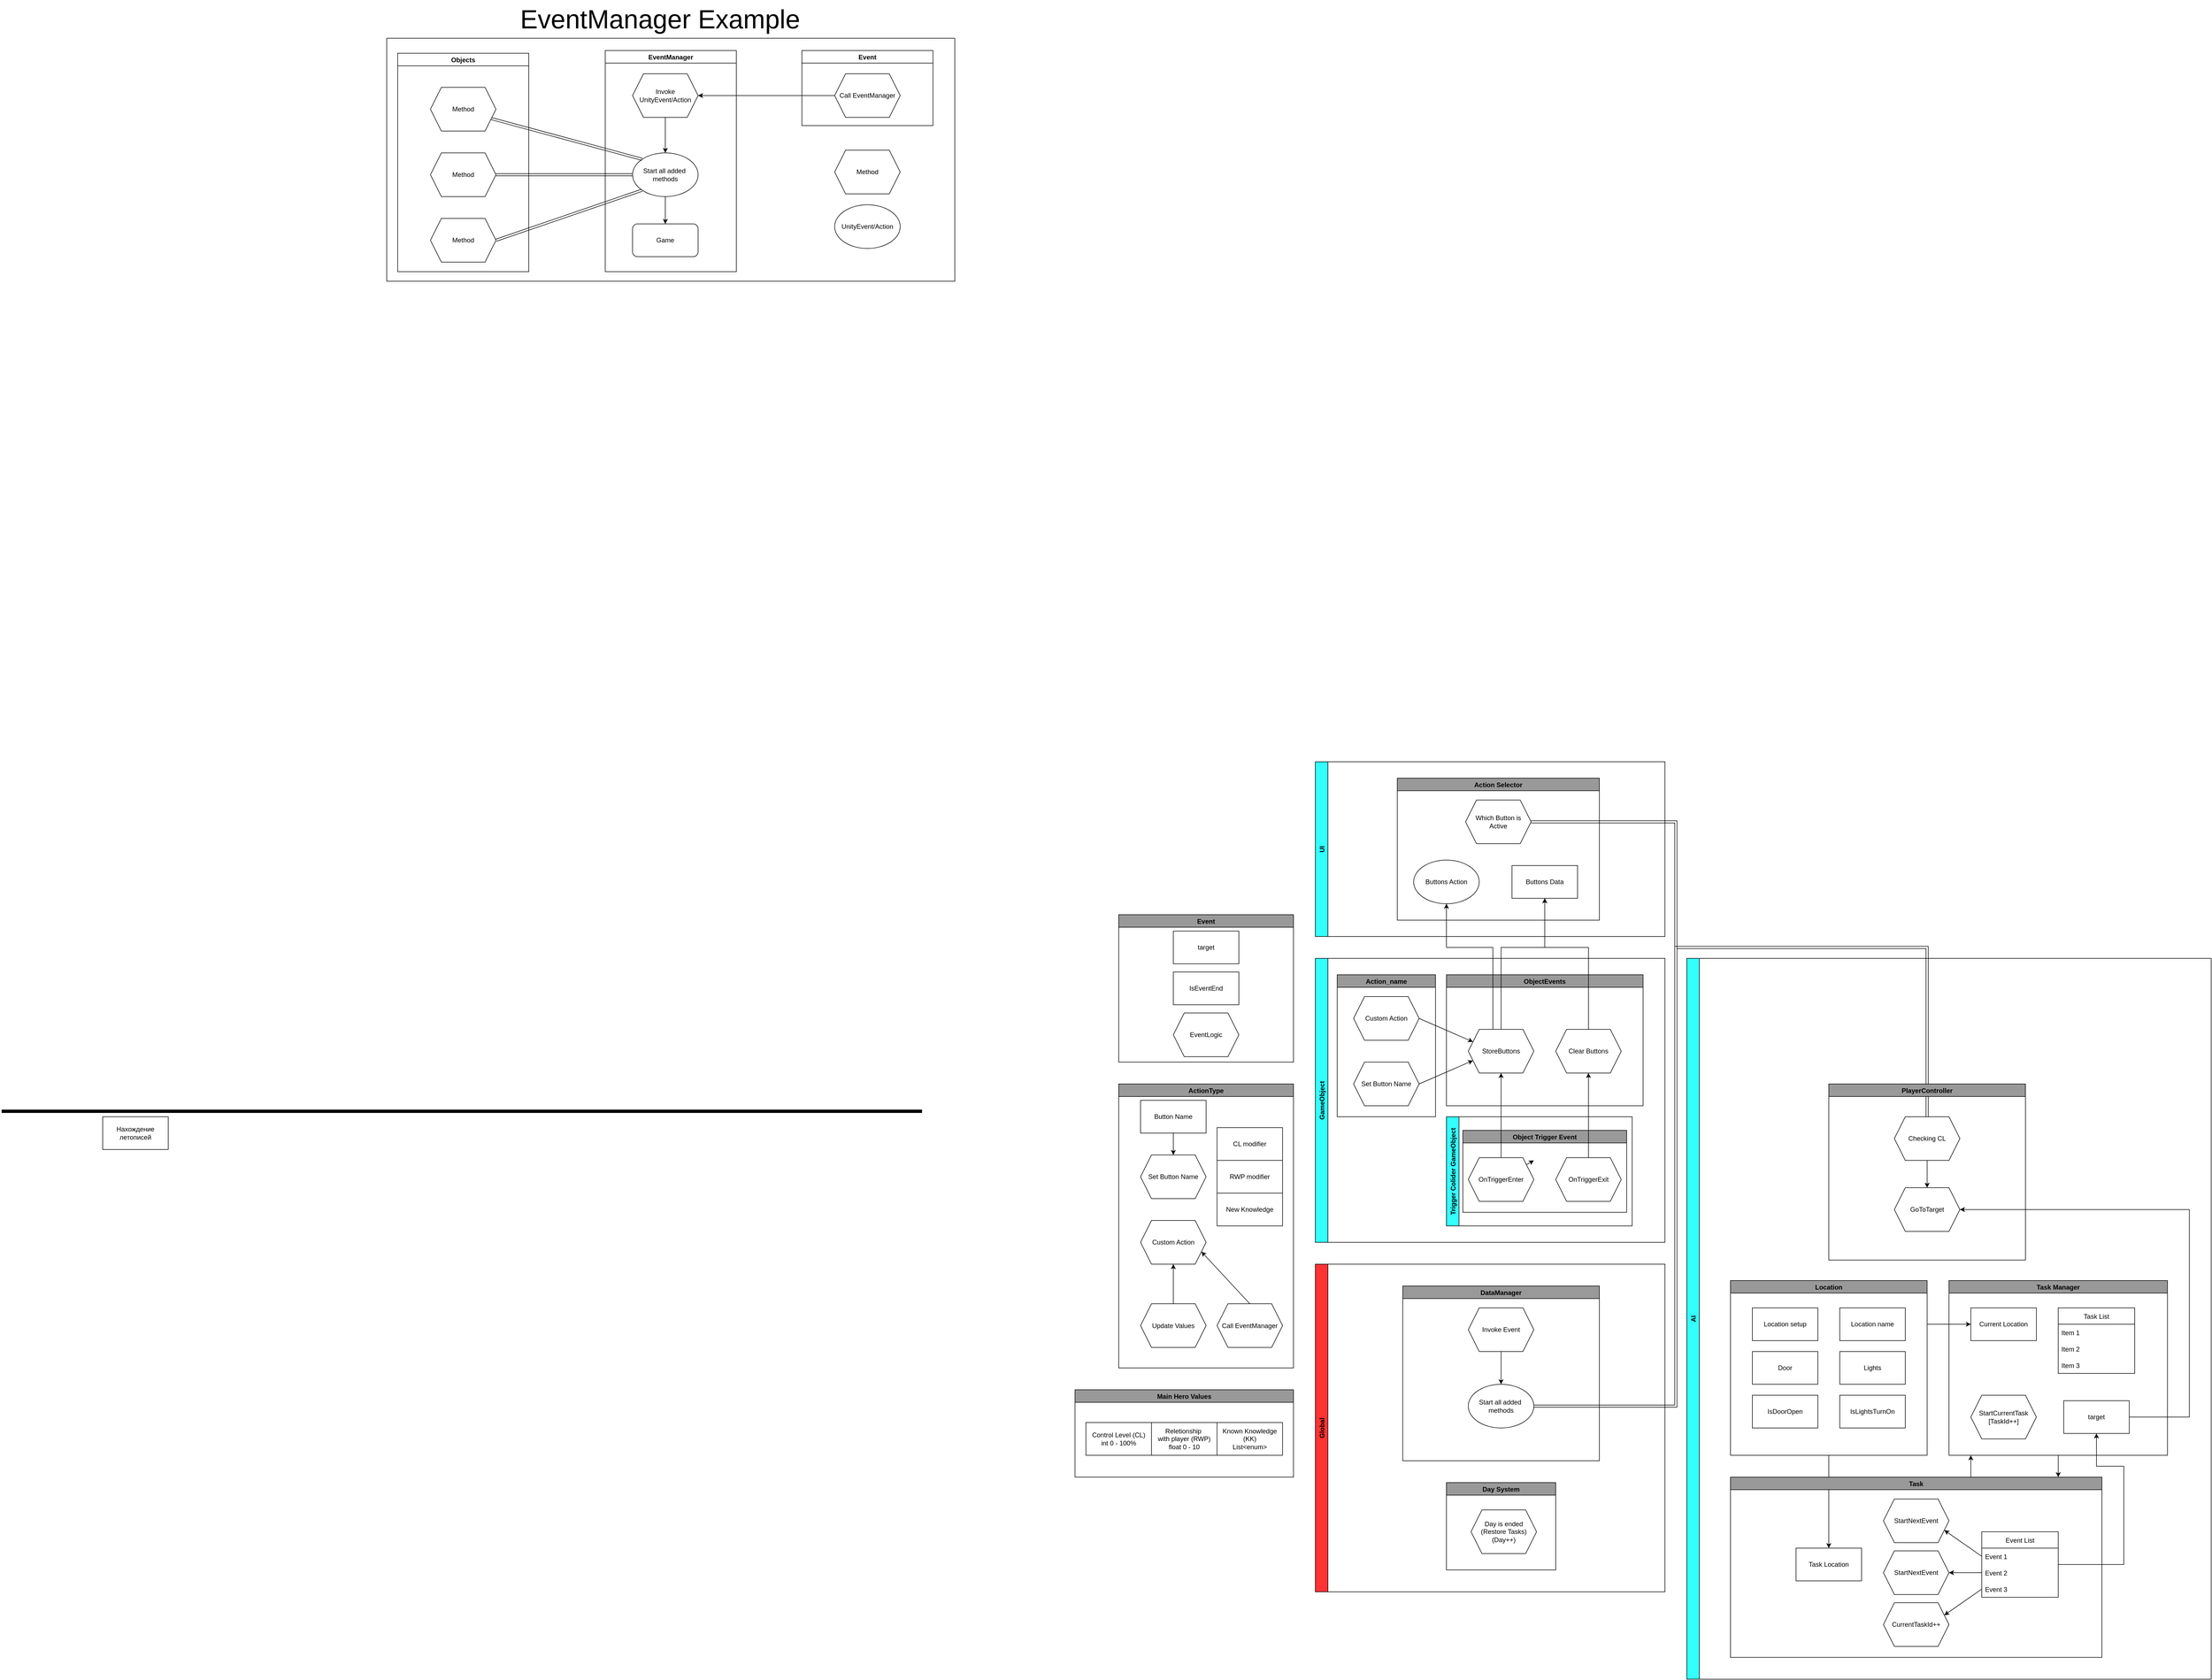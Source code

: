 <mxfile version="20.3.0" type="device"><diagram id="lPKRTiwtUyVmsCoHk_Xw" name="Страница 1"><mxGraphModel dx="3649" dy="3223" grid="1" gridSize="10" guides="1" tooltips="1" connect="1" arrows="1" fold="1" page="1" pageScale="1" pageWidth="900" pageHeight="1600" math="0" shadow="0"><root><mxCell id="0"/><mxCell id="1" parent="0"/><mxCell id="B0YEfw5jrHPUX7GjNNcp-151" style="edgeStyle=orthogonalEdgeStyle;rounded=0;orthogonalLoop=1;jettySize=auto;html=1;entryX=1;entryY=0.5;entryDx=0;entryDy=0;fontSize=12;shape=link;fillColor=none;" parent="1" source="B0YEfw5jrHPUX7GjNNcp-140" target="B0YEfw5jrHPUX7GjNNcp-142" edge="1"><mxGeometry relative="1" as="geometry"><Array as="points"><mxPoint x="2920" y="580"/><mxPoint x="2460" y="580"/><mxPoint x="2460" y="1420"/></Array></mxGeometry></mxCell><mxCell id="un9LBxdMLI8_wAZQmWFH-18" value="" style="endArrow=none;html=1;rounded=0;strokeWidth=6;" parent="1" edge="1"><mxGeometry width="50" height="50" relative="1" as="geometry"><mxPoint x="-605" y="880" as="sourcePoint"/><mxPoint x="1080" y="880" as="targetPoint"/></mxGeometry></mxCell><mxCell id="un9LBxdMLI8_wAZQmWFH-19" value="Нахождение летописей" style="rounded=0;whiteSpace=wrap;html=1;comic=0;" parent="1" vertex="1"><mxGeometry x="-420" y="890" width="120" height="60" as="geometry"/></mxCell><mxCell id="B0YEfw5jrHPUX7GjNNcp-59" value="" style="swimlane;startSize=0;" parent="1" vertex="1"><mxGeometry x="100" y="-1085" width="1040" height="445" as="geometry"/></mxCell><mxCell id="B0YEfw5jrHPUX7GjNNcp-63" value="UnityEvent/Action" style="ellipse;whiteSpace=wrap;html=1;fontSize=12;" parent="B0YEfw5jrHPUX7GjNNcp-59" vertex="1"><mxGeometry x="820" y="305" width="120" height="80" as="geometry"/></mxCell><mxCell id="B0YEfw5jrHPUX7GjNNcp-64" value="Method" style="shape=hexagon;perimeter=hexagonPerimeter2;whiteSpace=wrap;html=1;fixedSize=1;fontSize=12;" parent="B0YEfw5jrHPUX7GjNNcp-59" vertex="1"><mxGeometry x="820" y="205" width="120" height="80" as="geometry"/></mxCell><mxCell id="B0YEfw5jrHPUX7GjNNcp-68" style="edgeStyle=none;shape=link;rounded=0;orthogonalLoop=1;jettySize=auto;html=1;exitX=1;exitY=0.5;exitDx=0;exitDy=0;entryX=0;entryY=1;entryDx=0;entryDy=0;fontSize=12;" parent="B0YEfw5jrHPUX7GjNNcp-59" source="B0YEfw5jrHPUX7GjNNcp-65" target="B0YEfw5jrHPUX7GjNNcp-6" edge="1"><mxGeometry relative="1" as="geometry"/></mxCell><mxCell id="B0YEfw5jrHPUX7GjNNcp-65" value="Method" style="shape=hexagon;perimeter=hexagonPerimeter2;whiteSpace=wrap;html=1;fixedSize=1;" parent="B0YEfw5jrHPUX7GjNNcp-59" vertex="1"><mxGeometry x="80" y="330" width="120" height="80" as="geometry"/></mxCell><mxCell id="B0YEfw5jrHPUX7GjNNcp-67" style="edgeStyle=none;rounded=0;orthogonalLoop=1;jettySize=auto;html=1;exitX=1;exitY=0.5;exitDx=0;exitDy=0;entryX=0;entryY=0.5;entryDx=0;entryDy=0;fontSize=12;shape=link;" parent="B0YEfw5jrHPUX7GjNNcp-59" source="B0YEfw5jrHPUX7GjNNcp-66" target="B0YEfw5jrHPUX7GjNNcp-6" edge="1"><mxGeometry relative="1" as="geometry"/></mxCell><mxCell id="B0YEfw5jrHPUX7GjNNcp-66" value="Method" style="shape=hexagon;perimeter=hexagonPerimeter2;whiteSpace=wrap;html=1;fixedSize=1;" parent="B0YEfw5jrHPUX7GjNNcp-59" vertex="1"><mxGeometry x="80" y="210" width="120" height="80" as="geometry"/></mxCell><mxCell id="B0YEfw5jrHPUX7GjNNcp-3" value="Method" style="shape=hexagon;perimeter=hexagonPerimeter2;whiteSpace=wrap;html=1;fixedSize=1;" parent="B0YEfw5jrHPUX7GjNNcp-59" vertex="1"><mxGeometry x="80" y="90" width="120" height="80" as="geometry"/></mxCell><mxCell id="B0YEfw5jrHPUX7GjNNcp-36" value="Invoke&lt;br&gt;UnityEvent/Action" style="shape=hexagon;perimeter=hexagonPerimeter2;whiteSpace=wrap;html=1;fixedSize=1;" parent="B0YEfw5jrHPUX7GjNNcp-59" vertex="1"><mxGeometry x="450" y="65" width="120" height="80" as="geometry"/></mxCell><mxCell id="B0YEfw5jrHPUX7GjNNcp-6" value="Start all added&amp;nbsp;&lt;br&gt;methods" style="ellipse;whiteSpace=wrap;html=1;" parent="B0YEfw5jrHPUX7GjNNcp-59" vertex="1"><mxGeometry x="450" y="210" width="120" height="80" as="geometry"/></mxCell><mxCell id="B0YEfw5jrHPUX7GjNNcp-40" style="edgeStyle=none;rounded=0;orthogonalLoop=1;jettySize=auto;html=1;shape=link;exitX=1;exitY=0.75;exitDx=0;exitDy=0;entryX=0;entryY=0;entryDx=0;entryDy=0;" parent="B0YEfw5jrHPUX7GjNNcp-59" source="B0YEfw5jrHPUX7GjNNcp-3" target="B0YEfw5jrHPUX7GjNNcp-6" edge="1"><mxGeometry relative="1" as="geometry"><mxPoint x="200" y="215" as="sourcePoint"/><mxPoint x="460" y="220" as="targetPoint"/></mxGeometry></mxCell><mxCell id="B0YEfw5jrHPUX7GjNNcp-41" style="edgeStyle=none;rounded=0;orthogonalLoop=1;jettySize=auto;html=1;entryX=0.5;entryY=0;entryDx=0;entryDy=0;" parent="B0YEfw5jrHPUX7GjNNcp-59" source="B0YEfw5jrHPUX7GjNNcp-36" target="B0YEfw5jrHPUX7GjNNcp-6" edge="1"><mxGeometry relative="1" as="geometry"/></mxCell><mxCell id="B0YEfw5jrHPUX7GjNNcp-15" value="Game" style="rounded=1;whiteSpace=wrap;html=1;" parent="B0YEfw5jrHPUX7GjNNcp-59" vertex="1"><mxGeometry x="450" y="340" width="120" height="60" as="geometry"/></mxCell><mxCell id="B0YEfw5jrHPUX7GjNNcp-42" style="edgeStyle=none;rounded=0;orthogonalLoop=1;jettySize=auto;html=1;exitX=0.5;exitY=1;exitDx=0;exitDy=0;entryX=0.5;entryY=0;entryDx=0;entryDy=0;" parent="B0YEfw5jrHPUX7GjNNcp-59" source="B0YEfw5jrHPUX7GjNNcp-6" target="B0YEfw5jrHPUX7GjNNcp-15" edge="1"><mxGeometry relative="1" as="geometry"/></mxCell><mxCell id="B0YEfw5jrHPUX7GjNNcp-55" style="edgeStyle=none;rounded=0;orthogonalLoop=1;jettySize=auto;html=1;entryX=1;entryY=0.5;entryDx=0;entryDy=0;exitX=0;exitY=0.5;exitDx=0;exitDy=0;" parent="B0YEfw5jrHPUX7GjNNcp-59" source="B0YEfw5jrHPUX7GjNNcp-203" target="B0YEfw5jrHPUX7GjNNcp-36" edge="1"><mxGeometry relative="1" as="geometry"><mxPoint x="805" y="105" as="sourcePoint"/></mxGeometry></mxCell><mxCell id="B0YEfw5jrHPUX7GjNNcp-87" value="Objects" style="swimlane;fontSize=12;" parent="B0YEfw5jrHPUX7GjNNcp-59" vertex="1"><mxGeometry x="20" y="27.5" width="240" height="400" as="geometry"/></mxCell><mxCell id="B0YEfw5jrHPUX7GjNNcp-88" value="EventManager" style="swimlane;fontSize=12;" parent="B0YEfw5jrHPUX7GjNNcp-59" vertex="1"><mxGeometry x="400" y="22.5" width="240" height="405" as="geometry"/></mxCell><mxCell id="B0YEfw5jrHPUX7GjNNcp-89" value="Event" style="swimlane;fontSize=12;startSize=23;" parent="B0YEfw5jrHPUX7GjNNcp-59" vertex="1"><mxGeometry x="760" y="22.5" width="240" height="137.5" as="geometry"/></mxCell><mxCell id="B0YEfw5jrHPUX7GjNNcp-203" value="Call EventManager" style="shape=hexagon;perimeter=hexagonPerimeter2;whiteSpace=wrap;html=1;fixedSize=1;fontSize=12;" parent="B0YEfw5jrHPUX7GjNNcp-89" vertex="1"><mxGeometry x="60" y="42.5" width="120" height="80" as="geometry"/></mxCell><mxCell id="B0YEfw5jrHPUX7GjNNcp-60" value="&lt;font style=&quot;font-size: 48px;&quot;&gt;EventManager Example&lt;/font&gt;" style="text;html=1;align=center;verticalAlign=middle;resizable=0;points=[];autosize=1;strokeColor=none;fillColor=none;" parent="1" vertex="1"><mxGeometry x="330" y="-1155" width="540" height="70" as="geometry"/></mxCell><mxCell id="B0YEfw5jrHPUX7GjNNcp-69" style="edgeStyle=none;shape=link;rounded=0;orthogonalLoop=1;jettySize=auto;html=1;exitX=0.75;exitY=1;exitDx=0;exitDy=0;fontSize=12;" parent="1" source="B0YEfw5jrHPUX7GjNNcp-59" target="B0YEfw5jrHPUX7GjNNcp-59" edge="1"><mxGeometry relative="1" as="geometry"/></mxCell><mxCell id="B0YEfw5jrHPUX7GjNNcp-80" style="edgeStyle=none;shape=link;rounded=0;orthogonalLoop=1;jettySize=auto;html=1;exitX=0;exitY=0.5;exitDx=0;exitDy=0;fontSize=12;" parent="1" edge="1"><mxGeometry relative="1" as="geometry"><mxPoint x="1180" y="50" as="sourcePoint"/><mxPoint x="1180" y="50" as="targetPoint"/></mxGeometry></mxCell><mxCell id="B0YEfw5jrHPUX7GjNNcp-131" value="ActionType" style="swimlane;fontSize=12;fillColor=#999999;" parent="1" vertex="1"><mxGeometry x="1440" y="830" width="320" height="520" as="geometry"><mxRectangle x="1400" y="270" width="70" height="30" as="alternateBounds"/></mxGeometry></mxCell><mxCell id="B0YEfw5jrHPUX7GjNNcp-192" value="CL modifier" style="rounded=0;whiteSpace=wrap;html=1;fontSize=12;" parent="B0YEfw5jrHPUX7GjNNcp-131" vertex="1"><mxGeometry x="180" y="80" width="120" height="60" as="geometry"/></mxCell><mxCell id="B0YEfw5jrHPUX7GjNNcp-193" value="RWP modifier" style="rounded=0;whiteSpace=wrap;html=1;fontSize=12;" parent="B0YEfw5jrHPUX7GjNNcp-131" vertex="1"><mxGeometry x="180" y="140" width="120" height="60" as="geometry"/></mxCell><mxCell id="B0YEfw5jrHPUX7GjNNcp-194" value="New Knowledge" style="rounded=0;whiteSpace=wrap;html=1;fontSize=12;" parent="B0YEfw5jrHPUX7GjNNcp-131" vertex="1"><mxGeometry x="180" y="200" width="120" height="60" as="geometry"/></mxCell><mxCell id="DvD6E91vXuzFVZVfC1Ab-20" style="edgeStyle=orthogonalEdgeStyle;rounded=0;orthogonalLoop=1;jettySize=auto;html=1;" parent="B0YEfw5jrHPUX7GjNNcp-131" source="B0YEfw5jrHPUX7GjNNcp-241" target="B0YEfw5jrHPUX7GjNNcp-337" edge="1"><mxGeometry relative="1" as="geometry"/></mxCell><mxCell id="B0YEfw5jrHPUX7GjNNcp-241" value="Update Values" style="shape=hexagon;perimeter=hexagonPerimeter2;whiteSpace=wrap;html=1;fixedSize=1;fontSize=12;" parent="B0YEfw5jrHPUX7GjNNcp-131" vertex="1"><mxGeometry x="40" y="402.5" width="120" height="80" as="geometry"/></mxCell><mxCell id="B0YEfw5jrHPUX7GjNNcp-337" value="Custom Action" style="shape=hexagon;perimeter=hexagonPerimeter2;whiteSpace=wrap;html=1;fixedSize=1;fontSize=12;" parent="B0YEfw5jrHPUX7GjNNcp-131" vertex="1"><mxGeometry x="40" y="250" width="120" height="80" as="geometry"/></mxCell><mxCell id="DvD6E91vXuzFVZVfC1Ab-57" style="edgeStyle=none;rounded=0;orthogonalLoop=1;jettySize=auto;html=1;entryX=1;entryY=0.75;entryDx=0;entryDy=0;exitX=0.5;exitY=0;exitDx=0;exitDy=0;" parent="B0YEfw5jrHPUX7GjNNcp-131" source="B0YEfw5jrHPUX7GjNNcp-344" target="B0YEfw5jrHPUX7GjNNcp-337" edge="1"><mxGeometry relative="1" as="geometry"/></mxCell><mxCell id="B0YEfw5jrHPUX7GjNNcp-344" value="Call EventManager" style="shape=hexagon;perimeter=hexagonPerimeter2;whiteSpace=wrap;html=1;fixedSize=1;fontSize=12;" parent="B0YEfw5jrHPUX7GjNNcp-131" vertex="1"><mxGeometry x="180" y="402.5" width="120" height="80" as="geometry"/></mxCell><mxCell id="DvD6E91vXuzFVZVfC1Ab-25" style="edgeStyle=none;rounded=0;orthogonalLoop=1;jettySize=auto;html=1;entryX=0.5;entryY=0;entryDx=0;entryDy=0;" parent="B0YEfw5jrHPUX7GjNNcp-131" source="DvD6E91vXuzFVZVfC1Ab-23" target="DvD6E91vXuzFVZVfC1Ab-24" edge="1"><mxGeometry relative="1" as="geometry"/></mxCell><mxCell id="DvD6E91vXuzFVZVfC1Ab-23" value="Button Name" style="rounded=0;whiteSpace=wrap;html=1;" parent="B0YEfw5jrHPUX7GjNNcp-131" vertex="1"><mxGeometry x="40" y="30" width="120" height="60" as="geometry"/></mxCell><mxCell id="DvD6E91vXuzFVZVfC1Ab-24" value="Set Button Name" style="shape=hexagon;perimeter=hexagonPerimeter2;whiteSpace=wrap;html=1;fixedSize=1;" parent="B0YEfw5jrHPUX7GjNNcp-131" vertex="1"><mxGeometry x="40" y="130" width="120" height="80" as="geometry"/></mxCell><mxCell id="B0YEfw5jrHPUX7GjNNcp-287" value="GameObject" style="swimlane;horizontal=0;fontSize=12;fillColor=#33FFFF;" parent="1" vertex="1"><mxGeometry x="1800" y="600" width="640" height="520" as="geometry"><mxRectangle x="2040" y="220" width="40" height="70" as="alternateBounds"/></mxGeometry></mxCell><mxCell id="B0YEfw5jrHPUX7GjNNcp-300" value="ObjectEvents" style="swimlane;fontSize=12;fillColor=#999999;" parent="B0YEfw5jrHPUX7GjNNcp-287" vertex="1"><mxGeometry x="240" y="30" width="360" height="240" as="geometry"/></mxCell><mxCell id="DvD6E91vXuzFVZVfC1Ab-2" value="StoreButtons" style="shape=hexagon;perimeter=hexagonPerimeter2;whiteSpace=wrap;html=1;fixedSize=1;" parent="B0YEfw5jrHPUX7GjNNcp-300" vertex="1"><mxGeometry x="40" y="100" width="120" height="80" as="geometry"/></mxCell><mxCell id="DvD6E91vXuzFVZVfC1Ab-106" value="Clear Buttons" style="shape=hexagon;perimeter=hexagonPerimeter2;whiteSpace=wrap;html=1;fixedSize=1;" parent="B0YEfw5jrHPUX7GjNNcp-300" vertex="1"><mxGeometry x="200" y="100" width="120" height="80" as="geometry"/></mxCell><mxCell id="B0YEfw5jrHPUX7GjNNcp-292" value="Action_name" style="swimlane;fontSize=12;fillColor=#999999;" parent="B0YEfw5jrHPUX7GjNNcp-287" vertex="1"><mxGeometry x="40" y="30" width="180" height="260" as="geometry"/></mxCell><mxCell id="B0YEfw5jrHPUX7GjNNcp-295" value="Custom Action" style="shape=hexagon;perimeter=hexagonPerimeter2;whiteSpace=wrap;html=1;fixedSize=1;fontSize=12;" parent="B0YEfw5jrHPUX7GjNNcp-292" vertex="1"><mxGeometry x="30" y="40" width="120" height="80" as="geometry"/></mxCell><mxCell id="DvD6E91vXuzFVZVfC1Ab-42" value="Set Button Name" style="shape=hexagon;perimeter=hexagonPerimeter2;whiteSpace=wrap;html=1;fixedSize=1;" parent="B0YEfw5jrHPUX7GjNNcp-292" vertex="1"><mxGeometry x="30" y="160" width="120" height="80" as="geometry"/></mxCell><mxCell id="DvD6E91vXuzFVZVfC1Ab-41" style="edgeStyle=none;rounded=0;orthogonalLoop=1;jettySize=auto;html=1;entryX=0;entryY=0.25;entryDx=0;entryDy=0;exitX=1;exitY=0.5;exitDx=0;exitDy=0;" parent="B0YEfw5jrHPUX7GjNNcp-287" source="B0YEfw5jrHPUX7GjNNcp-295" target="DvD6E91vXuzFVZVfC1Ab-2" edge="1"><mxGeometry relative="1" as="geometry"/></mxCell><mxCell id="DvD6E91vXuzFVZVfC1Ab-43" style="edgeStyle=none;rounded=0;orthogonalLoop=1;jettySize=auto;html=1;exitX=1;exitY=0.5;exitDx=0;exitDy=0;entryX=0;entryY=0.75;entryDx=0;entryDy=0;" parent="B0YEfw5jrHPUX7GjNNcp-287" source="DvD6E91vXuzFVZVfC1Ab-42" target="DvD6E91vXuzFVZVfC1Ab-2" edge="1"><mxGeometry relative="1" as="geometry"/></mxCell><mxCell id="DvD6E91vXuzFVZVfC1Ab-67" value="Trigger Colider GameObject" style="swimlane;horizontal=0;fillColor=#33FFFF;" parent="B0YEfw5jrHPUX7GjNNcp-287" vertex="1"><mxGeometry x="240" y="290" width="340" height="200" as="geometry"/></mxCell><mxCell id="DvD6E91vXuzFVZVfC1Ab-100" style="edgeStyle=none;rounded=0;orthogonalLoop=1;jettySize=auto;html=1;" parent="DvD6E91vXuzFVZVfC1Ab-67" source="DvD6E91vXuzFVZVfC1Ab-68" edge="1"><mxGeometry relative="1" as="geometry"><mxPoint x="160" y="80" as="targetPoint"/></mxGeometry></mxCell><mxCell id="DvD6E91vXuzFVZVfC1Ab-120" value="Object Trigger Event" style="swimlane;fillColor=#999999;" parent="DvD6E91vXuzFVZVfC1Ab-67" vertex="1"><mxGeometry x="30" y="25" width="300" height="150" as="geometry"/></mxCell><mxCell id="DvD6E91vXuzFVZVfC1Ab-68" value="OnTriggerEnter" style="shape=hexagon;perimeter=hexagonPerimeter2;whiteSpace=wrap;html=1;fixedSize=1;" parent="DvD6E91vXuzFVZVfC1Ab-120" vertex="1"><mxGeometry x="10" y="50" width="120" height="80" as="geometry"/></mxCell><mxCell id="DvD6E91vXuzFVZVfC1Ab-71" value="OnTriggerExit" style="shape=hexagon;perimeter=hexagonPerimeter2;whiteSpace=wrap;html=1;fixedSize=1;size=20;" parent="DvD6E91vXuzFVZVfC1Ab-120" vertex="1"><mxGeometry x="170" y="50" width="120" height="80" as="geometry"/></mxCell><mxCell id="DvD6E91vXuzFVZVfC1Ab-107" style="edgeStyle=none;rounded=0;orthogonalLoop=1;jettySize=auto;html=1;entryX=0.5;entryY=1;entryDx=0;entryDy=0;" parent="B0YEfw5jrHPUX7GjNNcp-287" source="DvD6E91vXuzFVZVfC1Ab-71" target="DvD6E91vXuzFVZVfC1Ab-106" edge="1"><mxGeometry relative="1" as="geometry"/></mxCell><mxCell id="DvD6E91vXuzFVZVfC1Ab-108" style="edgeStyle=none;rounded=0;orthogonalLoop=1;jettySize=auto;html=1;entryX=0.5;entryY=1;entryDx=0;entryDy=0;" parent="B0YEfw5jrHPUX7GjNNcp-287" source="DvD6E91vXuzFVZVfC1Ab-68" target="DvD6E91vXuzFVZVfC1Ab-2" edge="1"><mxGeometry relative="1" as="geometry"/></mxCell><mxCell id="DvD6E91vXuzFVZVfC1Ab-38" value="UI" style="swimlane;horizontal=0;fillColor=#33FFFF;" parent="1" vertex="1"><mxGeometry x="1800" y="240" width="640" height="320" as="geometry"/></mxCell><mxCell id="DvD6E91vXuzFVZVfC1Ab-39" value="Action Selector" style="swimlane;fillColor=#999999;" parent="DvD6E91vXuzFVZVfC1Ab-38" vertex="1"><mxGeometry x="150" y="30" width="370" height="260" as="geometry"/></mxCell><mxCell id="DvD6E91vXuzFVZVfC1Ab-40" value="Which Button is Active" style="shape=hexagon;perimeter=hexagonPerimeter2;whiteSpace=wrap;html=1;fixedSize=1;" parent="DvD6E91vXuzFVZVfC1Ab-39" vertex="1"><mxGeometry x="125" y="40" width="120" height="80" as="geometry"/></mxCell><mxCell id="DvD6E91vXuzFVZVfC1Ab-109" value="Buttons Data" style="rounded=0;whiteSpace=wrap;html=1;" parent="DvD6E91vXuzFVZVfC1Ab-39" vertex="1"><mxGeometry x="210" y="160" width="120" height="60" as="geometry"/></mxCell><mxCell id="DvD6E91vXuzFVZVfC1Ab-113" value="Buttons Action" style="ellipse;whiteSpace=wrap;html=1;" parent="DvD6E91vXuzFVZVfC1Ab-39" vertex="1"><mxGeometry x="30" y="150" width="120" height="80" as="geometry"/></mxCell><mxCell id="DvD6E91vXuzFVZVfC1Ab-110" style="edgeStyle=elbowEdgeStyle;rounded=0;orthogonalLoop=1;jettySize=auto;html=1;exitX=0.5;exitY=0;exitDx=0;exitDy=0;entryX=0.5;entryY=1;entryDx=0;entryDy=0;elbow=vertical;" parent="1" source="DvD6E91vXuzFVZVfC1Ab-2" target="DvD6E91vXuzFVZVfC1Ab-109" edge="1"><mxGeometry relative="1" as="geometry"><Array as="points"><mxPoint x="2150" y="580"/></Array></mxGeometry></mxCell><mxCell id="DvD6E91vXuzFVZVfC1Ab-111" style="edgeStyle=elbowEdgeStyle;rounded=0;orthogonalLoop=1;jettySize=auto;elbow=vertical;html=1;entryX=0.5;entryY=1;entryDx=0;entryDy=0;" parent="1" source="DvD6E91vXuzFVZVfC1Ab-106" target="DvD6E91vXuzFVZVfC1Ab-109" edge="1"><mxGeometry relative="1" as="geometry"><Array as="points"><mxPoint x="2300" y="580"/><mxPoint x="2270" y="620"/></Array></mxGeometry></mxCell><mxCell id="DvD6E91vXuzFVZVfC1Ab-114" style="edgeStyle=elbowEdgeStyle;rounded=0;orthogonalLoop=1;jettySize=auto;html=1;exitX=0.375;exitY=0;exitDx=0;exitDy=0;entryX=0.5;entryY=1;entryDx=0;entryDy=0;elbow=vertical;" parent="1" source="DvD6E91vXuzFVZVfC1Ab-2" target="DvD6E91vXuzFVZVfC1Ab-113" edge="1"><mxGeometry relative="1" as="geometry"><Array as="points"><mxPoint x="2070" y="580"/></Array></mxGeometry></mxCell><mxCell id="M5SdfvlStlQsSz6HaSyt-31" style="edgeStyle=none;rounded=0;orthogonalLoop=1;jettySize=auto;html=1;" parent="1" source="DvD6E91vXuzFVZVfC1Ab-126" edge="1"><mxGeometry relative="1" as="geometry"><mxPoint x="3160" y="1550" as="targetPoint"/></mxGeometry></mxCell><mxCell id="DvD6E91vXuzFVZVfC1Ab-126" value="Task Manager" style="swimlane;fillColor=#999999;" parent="1" vertex="1"><mxGeometry x="2960" y="1190" width="400" height="320" as="geometry"/></mxCell><mxCell id="M5SdfvlStlQsSz6HaSyt-6" style="edgeStyle=orthogonalEdgeStyle;rounded=0;orthogonalLoop=1;jettySize=auto;html=1;entryX=0.5;entryY=0;entryDx=0;entryDy=0;" parent="1" source="DvD6E91vXuzFVZVfC1Ab-133" target="M5SdfvlStlQsSz6HaSyt-1" edge="1"><mxGeometry relative="1" as="geometry"/></mxCell><mxCell id="M5SdfvlStlQsSz6HaSyt-27" style="edgeStyle=none;rounded=0;orthogonalLoop=1;jettySize=auto;html=1;exitX=1;exitY=0.25;exitDx=0;exitDy=0;entryX=0;entryY=0.5;entryDx=0;entryDy=0;" parent="1" source="DvD6E91vXuzFVZVfC1Ab-133" target="M5SdfvlStlQsSz6HaSyt-26" edge="1"><mxGeometry relative="1" as="geometry"/></mxCell><mxCell id="DvD6E91vXuzFVZVfC1Ab-133" value="Location" style="swimlane;fillColor=#999999;" parent="1" vertex="1"><mxGeometry x="2560" y="1190" width="360" height="320" as="geometry"/></mxCell><mxCell id="M5SdfvlStlQsSz6HaSyt-32" style="edgeStyle=none;rounded=0;orthogonalLoop=1;jettySize=auto;html=1;" parent="1" edge="1"><mxGeometry relative="1" as="geometry"><mxPoint x="3000" y="1510" as="targetPoint"/><mxPoint x="3000" y="1550" as="sourcePoint"/></mxGeometry></mxCell><mxCell id="DvD6E91vXuzFVZVfC1Ab-141" value="Task" style="swimlane;fillColor=#999999;" parent="1" vertex="1"><mxGeometry x="2560" y="1550" width="680" height="330" as="geometry"/></mxCell><mxCell id="DvD6E91vXuzFVZVfC1Ab-199" value="AI" style="swimlane;horizontal=0;fillColor=#33FFFF;" parent="1" vertex="1"><mxGeometry x="2480" y="600" width="960" height="1320" as="geometry"/></mxCell><mxCell id="B0YEfw5jrHPUX7GjNNcp-135" value="PlayerController" style="swimlane;fontSize=12;fillColor=#999999;" parent="DvD6E91vXuzFVZVfC1Ab-199" vertex="1"><mxGeometry x="260" y="230" width="360" height="322.5" as="geometry"><mxRectangle x="2200" y="600" width="130" height="30" as="alternateBounds"/></mxGeometry></mxCell><mxCell id="B0YEfw5jrHPUX7GjNNcp-168" style="edgeStyle=none;rounded=0;orthogonalLoop=1;jettySize=auto;html=1;entryX=0.5;entryY=0;entryDx=0;entryDy=0;fontSize=12;" parent="B0YEfw5jrHPUX7GjNNcp-135" source="B0YEfw5jrHPUX7GjNNcp-140" target="B0YEfw5jrHPUX7GjNNcp-137" edge="1"><mxGeometry relative="1" as="geometry"><mxPoint x="180" y="180" as="targetPoint"/></mxGeometry></mxCell><mxCell id="B0YEfw5jrHPUX7GjNNcp-140" value="Checking CL" style="shape=hexagon;perimeter=hexagonPerimeter2;whiteSpace=wrap;html=1;fixedSize=1;fontSize=12;" parent="B0YEfw5jrHPUX7GjNNcp-135" vertex="1"><mxGeometry x="120" y="60" width="120" height="80" as="geometry"/></mxCell><mxCell id="B0YEfw5jrHPUX7GjNNcp-137" value="GoToTarget" style="shape=hexagon;perimeter=hexagonPerimeter2;whiteSpace=wrap;html=1;fixedSize=1;fontSize=12;" parent="B0YEfw5jrHPUX7GjNNcp-135" vertex="1"><mxGeometry x="120" y="190" width="120" height="80" as="geometry"/></mxCell><mxCell id="DvD6E91vXuzFVZVfC1Ab-137" value="Location name" style="rounded=0;whiteSpace=wrap;html=1;fillColor=none;" parent="DvD6E91vXuzFVZVfC1Ab-199" vertex="1"><mxGeometry x="280" y="640" width="120" height="60" as="geometry"/></mxCell><mxCell id="DvD6E91vXuzFVZVfC1Ab-204" value="Location setup" style="rounded=0;whiteSpace=wrap;html=1;fillColor=none;" parent="DvD6E91vXuzFVZVfC1Ab-199" vertex="1"><mxGeometry x="120" y="640" width="120" height="60" as="geometry"/></mxCell><mxCell id="vaPVefZb4ruVYZxfwign-1" value="StartCurrentTask &lt;br&gt;[TaskId++]" style="shape=hexagon;perimeter=hexagonPerimeter2;whiteSpace=wrap;html=1;fixedSize=1;" parent="DvD6E91vXuzFVZVfC1Ab-199" vertex="1"><mxGeometry x="520" y="800" width="120" height="80" as="geometry"/></mxCell><mxCell id="M5SdfvlStlQsSz6HaSyt-1" value="Task Location" style="rounded=0;whiteSpace=wrap;html=1;" parent="DvD6E91vXuzFVZVfC1Ab-199" vertex="1"><mxGeometry x="200" y="1080" width="120" height="60" as="geometry"/></mxCell><mxCell id="M5SdfvlStlQsSz6HaSyt-2" value="Door" style="rounded=0;whiteSpace=wrap;html=1;" parent="DvD6E91vXuzFVZVfC1Ab-199" vertex="1"><mxGeometry x="120" y="720" width="120" height="60" as="geometry"/></mxCell><mxCell id="M5SdfvlStlQsSz6HaSyt-3" value="Lights" style="rounded=0;whiteSpace=wrap;html=1;" parent="DvD6E91vXuzFVZVfC1Ab-199" vertex="1"><mxGeometry x="280" y="720" width="120" height="60" as="geometry"/></mxCell><mxCell id="M5SdfvlStlQsSz6HaSyt-4" value="IsDoorOpen" style="rounded=0;whiteSpace=wrap;html=1;" parent="DvD6E91vXuzFVZVfC1Ab-199" vertex="1"><mxGeometry x="120" y="800" width="120" height="60" as="geometry"/></mxCell><mxCell id="M5SdfvlStlQsSz6HaSyt-5" value="IsLightsTurnOn" style="rounded=0;whiteSpace=wrap;html=1;" parent="DvD6E91vXuzFVZVfC1Ab-199" vertex="1"><mxGeometry x="280" y="800" width="120" height="60" as="geometry"/></mxCell><mxCell id="M5SdfvlStlQsSz6HaSyt-8" value="Task List" style="swimlane;fontStyle=0;childLayout=stackLayout;horizontal=1;startSize=30;horizontalStack=0;resizeParent=1;resizeParentMax=0;resizeLast=0;collapsible=1;marginBottom=0;" parent="DvD6E91vXuzFVZVfC1Ab-199" vertex="1"><mxGeometry x="680" y="640" width="140" height="120" as="geometry"/></mxCell><mxCell id="M5SdfvlStlQsSz6HaSyt-9" value="Item 1" style="text;strokeColor=none;fillColor=none;align=left;verticalAlign=middle;spacingLeft=4;spacingRight=4;overflow=hidden;points=[[0,0.5],[1,0.5]];portConstraint=eastwest;rotatable=0;" parent="M5SdfvlStlQsSz6HaSyt-8" vertex="1"><mxGeometry y="30" width="140" height="30" as="geometry"/></mxCell><mxCell id="M5SdfvlStlQsSz6HaSyt-10" value="Item 2" style="text;strokeColor=none;fillColor=none;align=left;verticalAlign=middle;spacingLeft=4;spacingRight=4;overflow=hidden;points=[[0,0.5],[1,0.5]];portConstraint=eastwest;rotatable=0;" parent="M5SdfvlStlQsSz6HaSyt-8" vertex="1"><mxGeometry y="60" width="140" height="30" as="geometry"/></mxCell><mxCell id="M5SdfvlStlQsSz6HaSyt-11" value="Item 3" style="text;strokeColor=none;fillColor=none;align=left;verticalAlign=middle;spacingLeft=4;spacingRight=4;overflow=hidden;points=[[0,0.5],[1,0.5]];portConstraint=eastwest;rotatable=0;" parent="M5SdfvlStlQsSz6HaSyt-8" vertex="1"><mxGeometry y="90" width="140" height="30" as="geometry"/></mxCell><mxCell id="M5SdfvlStlQsSz6HaSyt-33" style="edgeStyle=orthogonalEdgeStyle;rounded=0;orthogonalLoop=1;jettySize=auto;html=1;entryX=0.5;entryY=1;entryDx=0;entryDy=0;" parent="DvD6E91vXuzFVZVfC1Ab-199" source="M5SdfvlStlQsSz6HaSyt-12" target="M5SdfvlStlQsSz6HaSyt-34" edge="1"><mxGeometry relative="1" as="geometry"><Array as="points"><mxPoint x="800" y="1110"/><mxPoint x="800" y="930"/><mxPoint x="750" y="930"/></Array></mxGeometry></mxCell><mxCell id="M5SdfvlStlQsSz6HaSyt-12" value="Event List" style="swimlane;fontStyle=0;childLayout=stackLayout;horizontal=1;startSize=30;horizontalStack=0;resizeParent=1;resizeParentMax=0;resizeLast=0;collapsible=1;marginBottom=0;" parent="DvD6E91vXuzFVZVfC1Ab-199" vertex="1"><mxGeometry x="540" y="1050" width="140" height="120" as="geometry"/></mxCell><mxCell id="M5SdfvlStlQsSz6HaSyt-13" value="Event 1" style="text;strokeColor=none;fillColor=none;align=left;verticalAlign=middle;spacingLeft=4;spacingRight=4;overflow=hidden;points=[[0,0.5],[1,0.5]];portConstraint=eastwest;rotatable=0;" parent="M5SdfvlStlQsSz6HaSyt-12" vertex="1"><mxGeometry y="30" width="140" height="30" as="geometry"/></mxCell><mxCell id="M5SdfvlStlQsSz6HaSyt-14" value="Event 2   " style="text;strokeColor=none;fillColor=none;align=left;verticalAlign=middle;spacingLeft=4;spacingRight=4;overflow=hidden;points=[[0,0.5],[1,0.5]];portConstraint=eastwest;rotatable=0;" parent="M5SdfvlStlQsSz6HaSyt-12" vertex="1"><mxGeometry y="60" width="140" height="30" as="geometry"/></mxCell><mxCell id="M5SdfvlStlQsSz6HaSyt-15" value="Event 3" style="text;strokeColor=none;fillColor=none;align=left;verticalAlign=middle;spacingLeft=4;spacingRight=4;overflow=hidden;points=[[0,0.5],[1,0.5]];portConstraint=eastwest;rotatable=0;" parent="M5SdfvlStlQsSz6HaSyt-12" vertex="1"><mxGeometry y="90" width="140" height="30" as="geometry"/></mxCell><mxCell id="M5SdfvlStlQsSz6HaSyt-17" value="StartNextEvent" style="shape=hexagon;perimeter=hexagonPerimeter2;whiteSpace=wrap;html=1;fixedSize=1;" parent="DvD6E91vXuzFVZVfC1Ab-199" vertex="1"><mxGeometry x="360" y="990" width="120" height="80" as="geometry"/></mxCell><mxCell id="M5SdfvlStlQsSz6HaSyt-18" value="StartNextEvent" style="shape=hexagon;perimeter=hexagonPerimeter2;whiteSpace=wrap;html=1;fixedSize=1;" parent="DvD6E91vXuzFVZVfC1Ab-199" vertex="1"><mxGeometry x="360" y="1085" width="120" height="80" as="geometry"/></mxCell><mxCell id="M5SdfvlStlQsSz6HaSyt-19" style="edgeStyle=none;rounded=0;orthogonalLoop=1;jettySize=auto;html=1;entryX=1;entryY=0.75;entryDx=0;entryDy=0;exitX=0;exitY=0.5;exitDx=0;exitDy=0;" parent="DvD6E91vXuzFVZVfC1Ab-199" source="M5SdfvlStlQsSz6HaSyt-13" target="M5SdfvlStlQsSz6HaSyt-17" edge="1"><mxGeometry relative="1" as="geometry"/></mxCell><mxCell id="M5SdfvlStlQsSz6HaSyt-21" style="edgeStyle=none;rounded=0;orthogonalLoop=1;jettySize=auto;html=1;exitX=0;exitY=0.5;exitDx=0;exitDy=0;entryX=1;entryY=0.5;entryDx=0;entryDy=0;" parent="DvD6E91vXuzFVZVfC1Ab-199" source="M5SdfvlStlQsSz6HaSyt-14" target="M5SdfvlStlQsSz6HaSyt-18" edge="1"><mxGeometry relative="1" as="geometry"><mxPoint x="470" y="1210" as="targetPoint"/></mxGeometry></mxCell><mxCell id="M5SdfvlStlQsSz6HaSyt-23" value="CurrentTaskId++" style="shape=hexagon;perimeter=hexagonPerimeter2;whiteSpace=wrap;html=1;fixedSize=1;fillColor=none;" parent="DvD6E91vXuzFVZVfC1Ab-199" vertex="1"><mxGeometry x="360" y="1180" width="120" height="80" as="geometry"/></mxCell><mxCell id="M5SdfvlStlQsSz6HaSyt-24" style="edgeStyle=none;rounded=0;orthogonalLoop=1;jettySize=auto;html=1;exitX=0;exitY=0.5;exitDx=0;exitDy=0;entryX=1;entryY=0.25;entryDx=0;entryDy=0;" parent="DvD6E91vXuzFVZVfC1Ab-199" source="M5SdfvlStlQsSz6HaSyt-15" target="M5SdfvlStlQsSz6HaSyt-23" edge="1"><mxGeometry relative="1" as="geometry"/></mxCell><mxCell id="M5SdfvlStlQsSz6HaSyt-26" value="Current Location" style="rounded=0;whiteSpace=wrap;html=1;" parent="DvD6E91vXuzFVZVfC1Ab-199" vertex="1"><mxGeometry x="520" y="640" width="120" height="60" as="geometry"/></mxCell><mxCell id="M5SdfvlStlQsSz6HaSyt-35" style="edgeStyle=orthogonalEdgeStyle;rounded=0;orthogonalLoop=1;jettySize=auto;html=1;exitX=1;exitY=0.5;exitDx=0;exitDy=0;entryX=1;entryY=0.5;entryDx=0;entryDy=0;" parent="DvD6E91vXuzFVZVfC1Ab-199" source="M5SdfvlStlQsSz6HaSyt-34" target="B0YEfw5jrHPUX7GjNNcp-137" edge="1"><mxGeometry relative="1" as="geometry"><Array as="points"><mxPoint x="920" y="840"/><mxPoint x="920" y="460"/></Array></mxGeometry></mxCell><mxCell id="M5SdfvlStlQsSz6HaSyt-34" value="target" style="rounded=0;whiteSpace=wrap;html=1;" parent="DvD6E91vXuzFVZVfC1Ab-199" vertex="1"><mxGeometry x="690" y="810" width="120" height="60" as="geometry"/></mxCell><mxCell id="DvD6E91vXuzFVZVfC1Ab-202" value="Global" style="swimlane;horizontal=0;fillColor=#FF3333;" parent="1" vertex="1"><mxGeometry x="1800" y="1160" width="640" height="600" as="geometry"/></mxCell><mxCell id="B0YEfw5jrHPUX7GjNNcp-125" value="DataManager" style="swimlane;fontSize=12;fillColor=#999999;" parent="DvD6E91vXuzFVZVfC1Ab-202" vertex="1"><mxGeometry x="160" y="40" width="360" height="320" as="geometry"><mxRectangle x="2120" y="440" width="120" height="30" as="alternateBounds"/></mxGeometry></mxCell><mxCell id="B0YEfw5jrHPUX7GjNNcp-261" style="edgeStyle=none;rounded=0;orthogonalLoop=1;jettySize=auto;html=1;exitX=0.5;exitY=1;exitDx=0;exitDy=0;entryX=0.5;entryY=0;entryDx=0;entryDy=0;fontSize=12;" parent="B0YEfw5jrHPUX7GjNNcp-125" source="B0YEfw5jrHPUX7GjNNcp-133" target="B0YEfw5jrHPUX7GjNNcp-142" edge="1"><mxGeometry relative="1" as="geometry"/></mxCell><mxCell id="B0YEfw5jrHPUX7GjNNcp-133" value="Invoke Event" style="shape=hexagon;perimeter=hexagonPerimeter2;whiteSpace=wrap;html=1;fixedSize=1;fontSize=12;" parent="B0YEfw5jrHPUX7GjNNcp-125" vertex="1"><mxGeometry x="120" y="40" width="120" height="80" as="geometry"/></mxCell><mxCell id="B0YEfw5jrHPUX7GjNNcp-142" value="Start all added&amp;nbsp;&lt;br&gt;methods" style="ellipse;whiteSpace=wrap;html=1;fontSize=12;" parent="B0YEfw5jrHPUX7GjNNcp-125" vertex="1"><mxGeometry x="120" y="180" width="120" height="80" as="geometry"/></mxCell><mxCell id="DvD6E91vXuzFVZVfC1Ab-142" value="Day System" style="swimlane;fillColor=#999999;" parent="DvD6E91vXuzFVZVfC1Ab-202" vertex="1"><mxGeometry x="240" y="400" width="200" height="160" as="geometry"/></mxCell><mxCell id="DvD6E91vXuzFVZVfC1Ab-143" value="Day is ended&lt;br&gt;(Restore Tasks)&lt;br&gt;(Day++)" style="shape=hexagon;perimeter=hexagonPerimeter2;whiteSpace=wrap;html=1;fixedSize=1;fillColor=none;" parent="DvD6E91vXuzFVZVfC1Ab-142" vertex="1"><mxGeometry x="45" y="50" width="120" height="80" as="geometry"/></mxCell><mxCell id="DvD6E91vXuzFVZVfC1Ab-53" style="edgeStyle=orthogonalEdgeStyle;rounded=0;orthogonalLoop=1;jettySize=auto;html=1;exitX=1;exitY=0.5;exitDx=0;exitDy=0;shape=link;entryX=1;entryY=0.5;entryDx=0;entryDy=0;" parent="1" source="DvD6E91vXuzFVZVfC1Ab-40" target="B0YEfw5jrHPUX7GjNNcp-142" edge="1"><mxGeometry relative="1" as="geometry"><Array as="points"><mxPoint x="2460" y="350"/><mxPoint x="2460" y="1420"/></Array></mxGeometry></mxCell><mxCell id="B0YEfw5jrHPUX7GjNNcp-81" value="Main Hero Values" style="swimlane;fontSize=12;fillColor=#999999;" parent="1" vertex="1"><mxGeometry x="1360" y="1390" width="400" height="160" as="geometry"><mxRectangle x="1560" y="270" width="140" height="30" as="alternateBounds"/></mxGeometry></mxCell><mxCell id="B0YEfw5jrHPUX7GjNNcp-77" value="Control Level (CL)&lt;br&gt;int 0 - 100%" style="rounded=0;whiteSpace=wrap;html=1;fontSize=12;" parent="B0YEfw5jrHPUX7GjNNcp-81" vertex="1"><mxGeometry x="20" y="60" width="120" height="60" as="geometry"/></mxCell><mxCell id="B0YEfw5jrHPUX7GjNNcp-79" value="Reletionship&amp;nbsp;&lt;br&gt;with player (RWP)&lt;br&gt;float 0 - 10" style="whiteSpace=wrap;html=1;fontSize=12;" parent="B0YEfw5jrHPUX7GjNNcp-81" vertex="1"><mxGeometry x="140" y="60" width="120" height="60" as="geometry"/></mxCell><mxCell id="B0YEfw5jrHPUX7GjNNcp-78" value="Known Knowledge (KK)&lt;br&gt;List&amp;lt;enum&amp;gt;" style="whiteSpace=wrap;html=1;fontSize=12;" parent="B0YEfw5jrHPUX7GjNNcp-81" vertex="1"><mxGeometry x="260" y="60" width="120" height="60" as="geometry"/></mxCell><mxCell id="DvD6E91vXuzFVZVfC1Ab-210" value="Event" style="swimlane;fillColor=#999999;" parent="1" vertex="1"><mxGeometry x="1440" y="520" width="320" height="270" as="geometry"/></mxCell><mxCell id="M5SdfvlStlQsSz6HaSyt-36" value="target" style="rounded=0;whiteSpace=wrap;html=1;" parent="DvD6E91vXuzFVZVfC1Ab-210" vertex="1"><mxGeometry x="100" y="30" width="120" height="60" as="geometry"/></mxCell><mxCell id="M5SdfvlStlQsSz6HaSyt-37" value="IsEventEnd" style="rounded=0;whiteSpace=wrap;html=1;" parent="DvD6E91vXuzFVZVfC1Ab-210" vertex="1"><mxGeometry x="100" y="105" width="120" height="60" as="geometry"/></mxCell><mxCell id="M5SdfvlStlQsSz6HaSyt-38" value="EventLogic" style="shape=hexagon;perimeter=hexagonPerimeter2;whiteSpace=wrap;html=1;fixedSize=1;" parent="DvD6E91vXuzFVZVfC1Ab-210" vertex="1"><mxGeometry x="100" y="180" width="120" height="80" as="geometry"/></mxCell></root></mxGraphModel></diagram></mxfile>
